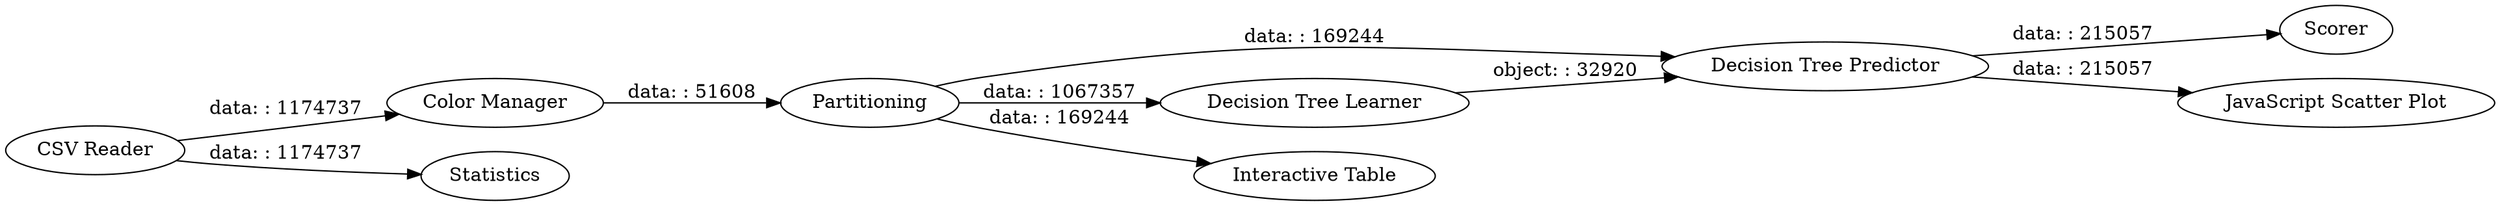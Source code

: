 digraph {
	"-1856178960772487464_12" [label=Scorer]
	"-1856178960772487464_4" [label="Decision Tree Predictor"]
	"-1856178960772487464_2" [label="Color Manager"]
	"-1856178960772487464_10" [label="Decision Tree Learner"]
	"-1856178960772487464_9" [label=Statistics]
	"-1856178960772487464_7" [label="Interactive Table"]
	"-1856178960772487464_11" [label="JavaScript Scatter Plot"]
	"-1856178960772487464_14" [label="CSV Reader"]
	"-1856178960772487464_5" [label=Partitioning]
	"-1856178960772487464_10" -> "-1856178960772487464_4" [label="object: : 32920"]
	"-1856178960772487464_5" -> "-1856178960772487464_10" [label="data: : 1067357"]
	"-1856178960772487464_4" -> "-1856178960772487464_11" [label="data: : 215057"]
	"-1856178960772487464_5" -> "-1856178960772487464_4" [label="data: : 169244"]
	"-1856178960772487464_4" -> "-1856178960772487464_12" [label="data: : 215057"]
	"-1856178960772487464_14" -> "-1856178960772487464_2" [label="data: : 1174737"]
	"-1856178960772487464_14" -> "-1856178960772487464_9" [label="data: : 1174737"]
	"-1856178960772487464_2" -> "-1856178960772487464_5" [label="data: : 51608"]
	"-1856178960772487464_5" -> "-1856178960772487464_7" [label="data: : 169244"]
	rankdir=LR
}
